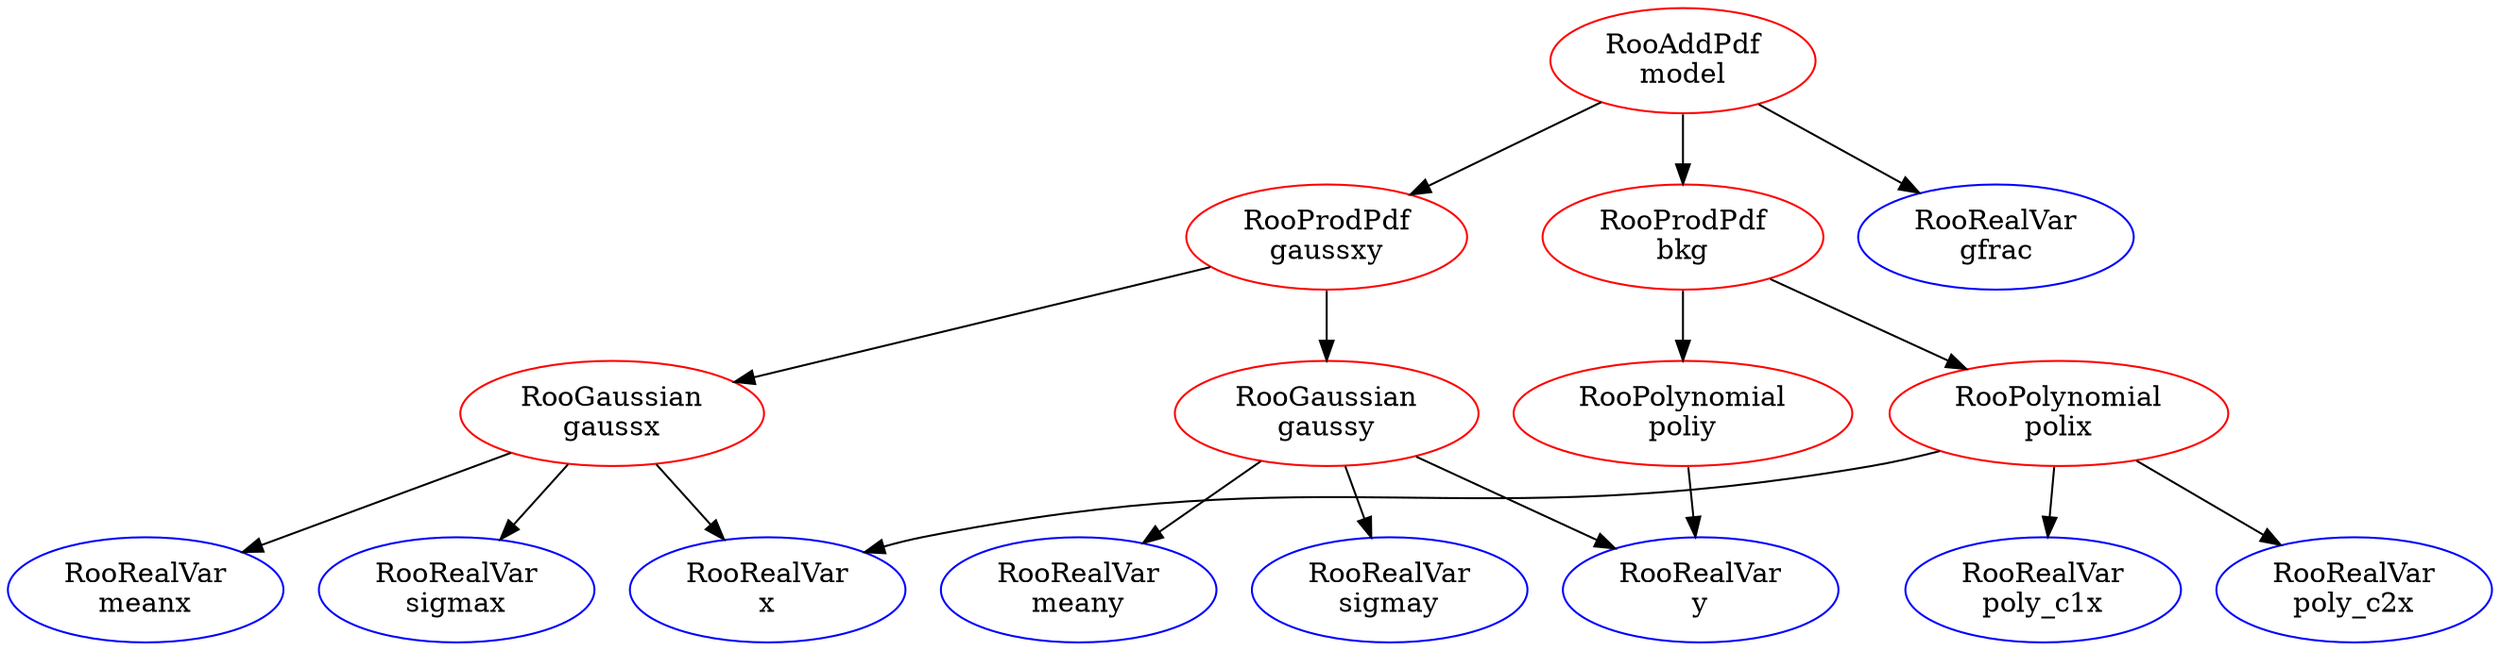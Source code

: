 digraph model{
"model" [ color=red, label="RooAddPdf
model"];
"gaussxy" [ color=red, label="RooProdPdf
gaussxy"];
"gaussx" [ color=red, label="RooGaussian
gaussx"];
"x" [ color=blue, label="RooRealVar
x"];
"meanx" [ color=blue, label="RooRealVar
meanx"];
"sigmax" [ color=blue, label="RooRealVar
sigmax"];
"gaussy" [ color=red, label="RooGaussian
gaussy"];
"y" [ color=blue, label="RooRealVar
y"];
"meany" [ color=blue, label="RooRealVar
meany"];
"sigmay" [ color=blue, label="RooRealVar
sigmay"];
"gfrac" [ color=blue, label="RooRealVar
gfrac"];
"bkg" [ color=red, label="RooProdPdf
bkg"];
"polix" [ color=red, label="RooPolynomial
polix"];
"poly_c1x" [ color=blue, label="RooRealVar
poly_c1x"];
"poly_c2x" [ color=blue, label="RooRealVar
poly_c2x"];
"poliy" [ color=red, label="RooPolynomial
poliy"];
"model" -> "bkg";
"model" -> "gaussxy";
"model" -> "gfrac";
"bkg" -> "poliy";
"bkg" -> "polix";
"gaussxy" -> "gaussy";
"gaussxy" -> "gaussx";
"poliy" -> "y";
"polix" -> "poly_c2x";
"polix" -> "poly_c1x";
"polix" -> "x";
"gaussy" -> "sigmay";
"gaussy" -> "meany";
"gaussy" -> "y";
"gaussx" -> "sigmax";
"gaussx" -> "meanx";
"gaussx" -> "x";
}

